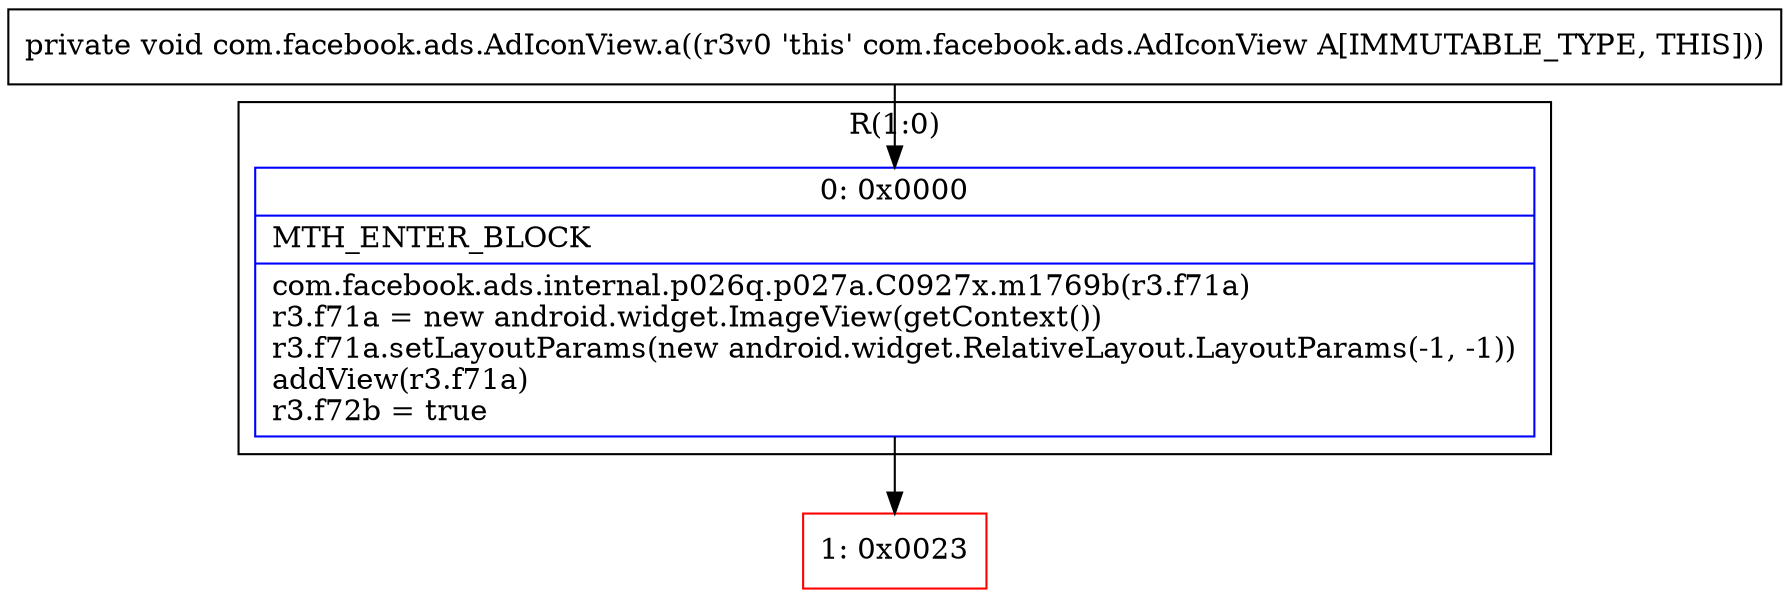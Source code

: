 digraph "CFG forcom.facebook.ads.AdIconView.a()V" {
subgraph cluster_Region_740394442 {
label = "R(1:0)";
node [shape=record,color=blue];
Node_0 [shape=record,label="{0\:\ 0x0000|MTH_ENTER_BLOCK\l|com.facebook.ads.internal.p026q.p027a.C0927x.m1769b(r3.f71a)\lr3.f71a = new android.widget.ImageView(getContext())\lr3.f71a.setLayoutParams(new android.widget.RelativeLayout.LayoutParams(\-1, \-1))\laddView(r3.f71a)\lr3.f72b = true\l}"];
}
Node_1 [shape=record,color=red,label="{1\:\ 0x0023}"];
MethodNode[shape=record,label="{private void com.facebook.ads.AdIconView.a((r3v0 'this' com.facebook.ads.AdIconView A[IMMUTABLE_TYPE, THIS])) }"];
MethodNode -> Node_0;
Node_0 -> Node_1;
}

